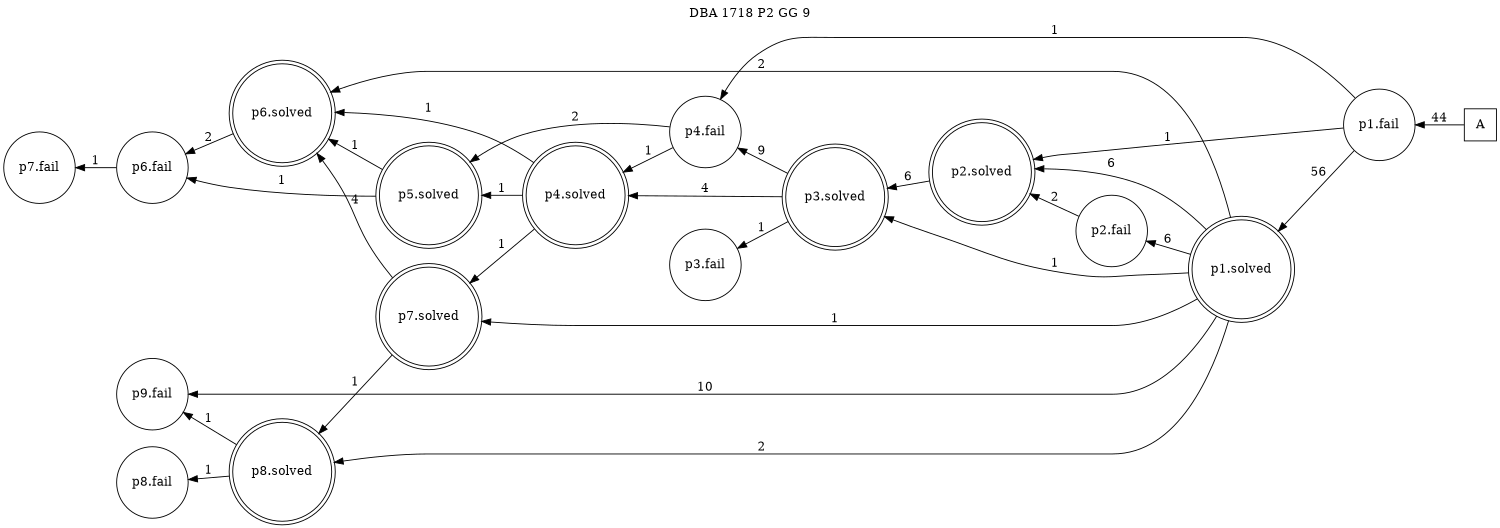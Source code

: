 digraph DBA_1718_P2_GG_9 {
labelloc="tl"
label= " DBA 1718 P2 GG 9 "
rankdir="RL";
graph [ size=" 10 , 10 !"]

"A" [shape="square" label="A"]
"p1.fail" [shape="circle" label="p1.fail"]
"p1.solved" [shape="doublecircle" label="p1.solved"]
"p2.fail" [shape="circle" label="p2.fail"]
"p2.solved" [shape="doublecircle" label="p2.solved"]
"p3.solved" [shape="doublecircle" label="p3.solved"]
"p4.fail" [shape="circle" label="p4.fail"]
"p5.solved" [shape="doublecircle" label="p5.solved"]
"p6.fail" [shape="circle" label="p6.fail"]
"p7.fail" [shape="circle" label="p7.fail"]
"p4.solved" [shape="doublecircle" label="p4.solved"]
"p7.solved" [shape="doublecircle" label="p7.solved"]
"p6.solved" [shape="doublecircle" label="p6.solved"]
"p9.fail" [shape="circle" label="p9.fail"]
"p3.fail" [shape="circle" label="p3.fail"]
"p8.solved" [shape="doublecircle" label="p8.solved"]
"p8.fail" [shape="circle" label="p8.fail"]
"A" -> "p1.fail" [ label=44]
"p1.fail" -> "p1.solved" [ label=56]
"p1.fail" -> "p2.solved" [ label=1]
"p1.fail" -> "p4.fail" [ label=1]
"p1.solved" -> "p2.fail" [ label=6]
"p1.solved" -> "p2.solved" [ label=6]
"p1.solved" -> "p3.solved" [ label=1]
"p1.solved" -> "p7.solved" [ label=1]
"p1.solved" -> "p6.solved" [ label=2]
"p1.solved" -> "p9.fail" [ label=10]
"p1.solved" -> "p8.solved" [ label=2]
"p2.fail" -> "p2.solved" [ label=2]
"p2.solved" -> "p3.solved" [ label=6]
"p3.solved" -> "p4.fail" [ label=9]
"p3.solved" -> "p4.solved" [ label=4]
"p3.solved" -> "p3.fail" [ label=1]
"p4.fail" -> "p5.solved" [ label=2]
"p4.fail" -> "p4.solved" [ label=1]
"p5.solved" -> "p6.fail" [ label=1]
"p5.solved" -> "p6.solved" [ label=1]
"p6.fail" -> "p7.fail" [ label=1]
"p4.solved" -> "p5.solved" [ label=1]
"p4.solved" -> "p7.solved" [ label=1]
"p4.solved" -> "p6.solved" [ label=1]
"p7.solved" -> "p6.solved" [ label=4]
"p7.solved" -> "p8.solved" [ label=1]
"p6.solved" -> "p6.fail" [ label=2]
"p8.solved" -> "p9.fail" [ label=1]
"p8.solved" -> "p8.fail" [ label=1]
}
